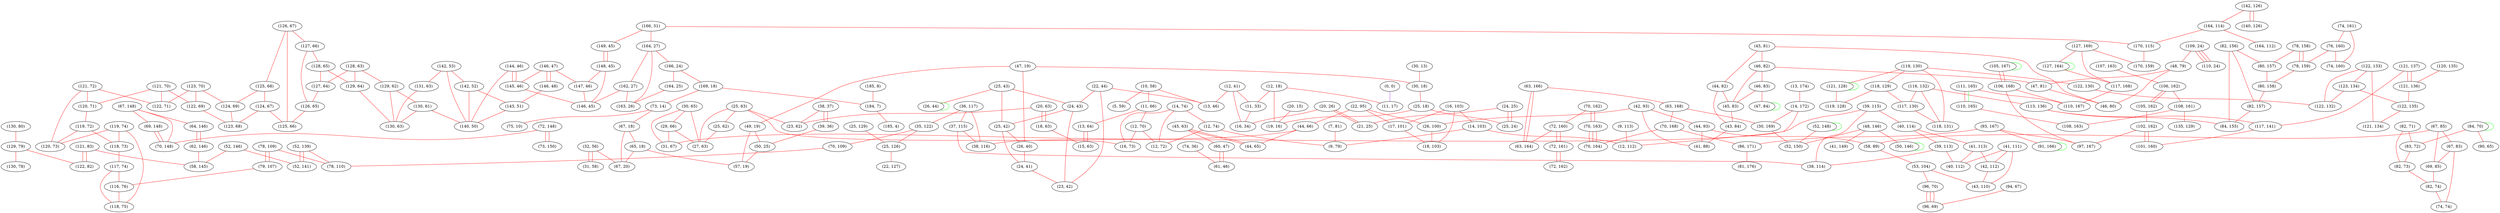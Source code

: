 graph "" {
"(130, 80)";
"(30, 65)";
"(14, 74)";
"(142, 53)";
"(127, 169)";
"(22, 44)";
"(166, 31)";
"(119, 130)";
"(67, 85)";
"(127, 164)";
"(164, 27)";
"(116, 132)";
"(118, 129)";
"(38, 37)";
"(39, 36)";
"(25, 43)";
"(39, 115)";
"(126, 67)";
"(142, 126)";
"(107, 163)";
"(125, 68)";
"(13, 174)";
"(70, 162)";
"(166, 24)";
"(74, 161)";
"(7, 81)";
"(47, 19)";
"(185, 8)";
"(16, 103)";
"(40, 114)";
"(106, 162)";
"(63, 166)";
"(108, 161)";
"(78, 158)";
"(121, 70)";
"(169, 18)";
"(52, 139)";
"(84, 70)";
"(142, 52)";
"(52, 146)";
"(42, 93)";
"(22, 95)";
"(48, 146)";
"(52, 141)";
"(17, 101)";
"(113, 136)";
"(63, 168)";
"(119, 74)";
"(25, 63)";
"(146, 47)";
"(20, 63)";
"(72, 160)";
"(117, 130)";
"(124, 67)";
"(82, 71)";
"(45, 81)";
"(164, 25)";
"(41, 113)";
"(39, 113)";
"(36, 117)";
"(12, 74)";
"(44, 66)";
"(73, 14)";
"(70, 168)";
"(184, 7)";
"(94, 67)";
"(67, 148)";
"(46, 82)";
"(14, 103)";
"(64, 146)";
"(146, 48)";
"(121, 128)";
"(0, 0)";
"(29, 66)";
"(9, 113)";
"(127, 66)";
"(31, 67)";
"(72, 148)";
"(26, 44)";
"(128, 65)";
"(20, 26)";
"(111, 165)";
"(74, 36)";
"(52, 148)";
"(123, 70)";
"(135, 129)";
"(44, 82)";
"(67, 18)";
"(30, 13)";
"(10, 58)";
"(44, 93)";
"(24, 43)";
"(62, 146)";
"(12, 41)";
"(149, 45)";
"(25, 42)";
"(76, 160)";
"(11, 66)";
"(121, 83)";
"(70, 163)";
"(14, 172)";
"(122, 133)";
"(119, 128)";
"(67, 83)";
"(128, 63)";
"(5, 59)";
"(35, 122)";
"(162, 27)";
"(121, 137)";
"(148, 45)";
"(75, 10)";
"(49, 19)";
"(78, 159)";
"(110, 165)";
"(12, 18)";
"(41, 111)";
"(124, 69)";
"(12, 70)";
"(117, 168)";
"(121, 72)";
"(24, 25)";
"(105, 162)";
"(93, 167)";
"(26, 100)";
"(144, 46)";
"(20, 15)";
"(45, 63)";
"(58, 89)";
"(105, 167)";
"(83, 72)";
"(78, 109)";
"(25, 62)";
"(58, 145)";
"(69, 148)";
"(63, 164)";
"(164, 114)";
"(37, 115)";
"(18, 103)";
"(26, 40)";
"(82, 156)";
"(50, 146)";
"(18, 63)";
"(30, 18)";
"(118, 131)";
"(120, 71)";
"(109, 24)";
"(46, 83)";
"(129, 62)";
"(119, 72)";
"(118, 73)";
"(60, 47)";
"(82, 73)";
"(45, 83)";
"(61, 46)";
"(27, 63)";
"(70, 109)";
"(12, 72)";
"(23, 62)";
"(38, 114)";
"(70, 164)";
"(25, 18)";
"(170, 115)";
"(73, 150)";
"(130, 61)";
"(147, 46)";
"(129, 79)";
"(120, 135)";
"(11, 33)";
"(43, 84)";
"(69, 85)";
"(122, 71)";
"(70, 148)";
"(127, 64)";
"(82, 74)";
"(170, 159)";
"(106, 168)";
"(126, 65)";
"(90, 65)";
"(79, 107)";
"(19, 16)";
"(25, 24)";
"(32, 56)";
"(80, 157)";
"(122, 69)";
"(53, 104)";
"(122, 130)";
"(123, 68)";
"(123, 134)";
"(121, 136)";
"(74, 74)";
"(117, 141)";
"(108, 163)";
"(25, 129)";
"(24, 41)";
"(80, 158)";
"(50, 25)";
"(13, 46)";
"(110, 167)";
"(30, 169)";
"(131, 63)";
"(16, 34)";
"(96, 70)";
"(102, 162)";
"(117, 74)";
"(48, 79)";
"(78, 110)";
"(122, 135)";
"(74, 160)";
"(41, 88)";
"(130, 78)";
"(145, 46)";
"(129, 64)";
"(72, 161)";
"(9, 79)";
"(146, 45)";
"(72, 162)";
"(38, 116)";
"(130, 63)";
"(42, 112)";
"(110, 24)";
"(91, 166)";
"(65, 18)";
"(16, 73)";
"(82, 157)";
"(101, 160)";
"(86, 171)";
"(96, 69)";
"(81, 176)";
"(40, 112)";
"(13, 64)";
"(47, 81)";
"(120, 73)";
"(116, 76)";
"(25, 126)";
"(46, 80)";
"(185, 4)";
"(97, 167)";
"(41, 149)";
"(57, 19)";
"(121, 134)";
"(164, 112)";
"(43, 110)";
"(143, 51)";
"(122, 132)";
"(21, 25)";
"(11, 17)";
"(44, 65)";
"(52, 150)";
"(23, 42)";
"(47, 84)";
"(67, 20)";
"(15, 63)";
"(31, 58)";
"(140, 50)";
"(125, 66)";
"(84, 155)";
"(12, 112)";
"(118, 75)";
"(163, 26)";
"(122, 82)";
"(22, 127)";
"(140, 126)";
"(130, 80)" -- "(129, 79)"  [color=red, key=0, weight=1];
"(30, 65)" -- "(27, 63)"  [color=red, key=0, weight=1];
"(30, 65)" -- "(29, 66)"  [color=red, key=0, weight=1];
"(30, 65)" -- "(31, 67)"  [color=red, key=0, weight=1];
"(14, 74)" -- "(16, 73)"  [color=red, key=0, weight=1];
"(14, 74)" -- "(12, 74)"  [color=red, key=0, weight=1];
"(14, 74)" -- "(12, 72)"  [color=red, key=0, weight=1];
"(142, 53)" -- "(140, 50)"  [color=red, key=0, weight=1];
"(142, 53)" -- "(142, 52)"  [color=red, key=0, weight=1];
"(142, 53)" -- "(131, 63)"  [color=red, key=0, weight=1];
"(127, 169)" -- "(170, 159)"  [color=red, key=0, weight=1];
"(127, 169)" -- "(127, 164)"  [color=red, key=0, weight=1];
"(127, 169)" -- "(117, 168)"  [color=red, key=0, weight=1];
"(22, 44)" -- "(13, 46)"  [color=red, key=0, weight=1];
"(22, 44)" -- "(24, 43)"  [color=red, key=0, weight=1];
"(22, 44)" -- "(23, 42)"  [color=red, key=0, weight=1];
"(166, 31)" -- "(170, 115)"  [color=red, key=0, weight=1];
"(166, 31)" -- "(149, 45)"  [color=red, key=0, weight=1];
"(166, 31)" -- "(164, 27)"  [color=red, key=0, weight=1];
"(119, 130)" -- "(118, 131)"  [color=red, key=0, weight=1];
"(119, 130)" -- "(121, 128)"  [color=red, key=0, weight=1];
"(119, 130)" -- "(118, 129)"  [color=red, key=0, weight=1];
"(119, 130)" -- "(122, 130)"  [color=red, key=0, weight=1];
"(67, 85)" -- "(69, 85)"  [color=red, key=0, weight=1];
"(67, 85)" -- "(58, 89)"  [color=red, key=0, weight=1];
"(67, 85)" -- "(67, 83)"  [color=red, key=0, weight=1];
"(127, 164)" -- "(127, 164)"  [color=green, key=0, weight=2];
"(127, 164)" -- "(117, 168)"  [color=red, key=0, weight=1];
"(164, 27)" -- "(163, 26)"  [color=red, key=0, weight=1];
"(164, 27)" -- "(162, 27)"  [color=red, key=0, weight=1];
"(164, 27)" -- "(166, 24)"  [color=red, key=0, weight=1];
"(116, 132)" -- "(118, 131)"  [color=red, key=0, weight=1];
"(116, 132)" -- "(113, 136)"  [color=red, key=0, weight=1];
"(116, 132)" -- "(117, 130)"  [color=red, key=0, weight=1];
"(118, 129)" -- "(119, 128)"  [color=red, key=0, weight=1];
"(118, 129)" -- "(117, 130)"  [color=red, key=0, weight=1];
"(38, 37)" -- "(39, 36)"  [color=red, key=0, weight=1];
"(38, 37)" -- "(39, 36)"  [color=red, key=1, weight=1];
"(38, 37)" -- "(23, 62)"  [color=red, key=0, weight=1];
"(39, 36)" -- "(50, 25)"  [color=red, key=0, weight=1];
"(25, 43)" -- "(25, 42)"  [color=red, key=0, weight=1];
"(25, 43)" -- "(24, 43)"  [color=red, key=0, weight=1];
"(25, 43)" -- "(26, 44)"  [color=red, key=0, weight=1];
"(39, 115)" -- "(38, 116)"  [color=red, key=0, weight=1];
"(39, 115)" -- "(38, 114)"  [color=red, key=0, weight=1];
"(39, 115)" -- "(40, 114)"  [color=red, key=0, weight=1];
"(126, 67)" -- "(125, 68)"  [color=red, key=0, weight=1];
"(126, 67)" -- "(125, 66)"  [color=red, key=0, weight=1];
"(126, 67)" -- "(127, 66)"  [color=red, key=0, weight=1];
"(142, 126)" -- "(164, 114)"  [color=red, key=0, weight=1];
"(142, 126)" -- "(140, 126)"  [color=red, key=0, weight=1];
"(142, 126)" -- "(140, 126)"  [color=red, key=1, weight=1];
"(107, 163)" -- "(106, 162)"  [color=red, key=0, weight=1];
"(125, 68)" -- "(124, 69)"  [color=red, key=0, weight=1];
"(125, 68)" -- "(124, 67)"  [color=red, key=0, weight=1];
"(13, 174)" -- "(14, 172)"  [color=red, key=0, weight=1];
"(70, 162)" -- "(70, 163)"  [color=red, key=0, weight=1];
"(70, 162)" -- "(70, 163)"  [color=red, key=1, weight=1];
"(70, 162)" -- "(72, 160)"  [color=red, key=0, weight=1];
"(166, 24)" -- "(169, 18)"  [color=red, key=0, weight=1];
"(166, 24)" -- "(164, 25)"  [color=red, key=0, weight=1];
"(74, 161)" -- "(74, 160)"  [color=red, key=0, weight=1];
"(74, 161)" -- "(76, 160)"  [color=red, key=0, weight=1];
"(7, 81)" -- "(9, 79)"  [color=red, key=0, weight=1];
"(47, 19)" -- "(30, 18)"  [color=red, key=0, weight=1];
"(47, 19)" -- "(26, 40)"  [color=red, key=0, weight=1];
"(47, 19)" -- "(49, 19)"  [color=red, key=0, weight=1];
"(185, 8)" -- "(184, 7)"  [color=red, key=0, weight=1];
"(16, 103)" -- "(18, 103)"  [color=red, key=0, weight=1];
"(16, 103)" -- "(17, 101)"  [color=red, key=0, weight=1];
"(16, 103)" -- "(14, 103)"  [color=red, key=0, weight=1];
"(40, 114)" -- "(41, 113)"  [color=red, key=0, weight=1];
"(40, 114)" -- "(39, 113)"  [color=red, key=0, weight=1];
"(106, 162)" -- "(105, 162)"  [color=red, key=0, weight=1];
"(106, 162)" -- "(105, 162)"  [color=red, key=1, weight=1];
"(106, 162)" -- "(108, 161)"  [color=red, key=0, weight=1];
"(63, 166)" -- "(63, 164)"  [color=red, key=0, weight=1];
"(63, 166)" -- "(63, 164)"  [color=red, key=1, weight=1];
"(63, 166)" -- "(63, 168)"  [color=red, key=0, weight=1];
"(108, 161)" -- "(135, 129)"  [color=red, key=0, weight=1];
"(108, 161)" -- "(108, 163)"  [color=red, key=0, weight=1];
"(78, 158)" -- "(78, 159)"  [color=red, key=0, weight=1];
"(78, 158)" -- "(78, 159)"  [color=red, key=1, weight=1];
"(78, 158)" -- "(80, 157)"  [color=red, key=0, weight=1];
"(121, 70)" -- "(122, 71)"  [color=red, key=0, weight=1];
"(121, 70)" -- "(122, 69)"  [color=red, key=0, weight=1];
"(121, 70)" -- "(120, 71)"  [color=red, key=0, weight=1];
"(169, 18)" -- "(73, 14)"  [color=red, key=0, weight=1];
"(169, 18)" -- "(184, 7)"  [color=red, key=0, weight=1];
"(52, 139)" -- "(52, 141)"  [color=red, key=0, weight=1];
"(52, 139)" -- "(52, 141)"  [color=red, key=1, weight=1];
"(52, 139)" -- "(78, 110)"  [color=red, key=0, weight=1];
"(84, 70)" -- "(83, 72)"  [color=red, key=0, weight=1];
"(84, 70)" -- "(84, 70)"  [color=green, key=0, weight=2];
"(84, 70)" -- "(90, 65)"  [color=red, key=0, weight=1];
"(142, 52)" -- "(140, 50)"  [color=red, key=0, weight=1];
"(142, 52)" -- "(143, 51)"  [color=red, key=0, weight=1];
"(52, 146)" -- "(52, 141)"  [color=red, key=0, weight=1];
"(52, 146)" -- "(58, 145)"  [color=red, key=0, weight=1];
"(42, 93)" -- "(44, 93)"  [color=red, key=0, weight=1];
"(42, 93)" -- "(41, 88)"  [color=red, key=0, weight=1];
"(42, 93)" -- "(26, 100)"  [color=red, key=0, weight=1];
"(22, 95)" -- "(17, 101)"  [color=red, key=0, weight=1];
"(22, 95)" -- "(26, 100)"  [color=red, key=0, weight=1];
"(22, 95)" -- "(44, 66)"  [color=red, key=0, weight=1];
"(48, 146)" -- "(41, 149)"  [color=red, key=0, weight=1];
"(48, 146)" -- "(52, 150)"  [color=red, key=0, weight=1];
"(48, 146)" -- "(50, 146)"  [color=red, key=0, weight=1];
"(17, 101)" -- "(18, 103)"  [color=red, key=0, weight=1];
"(113, 136)" -- "(117, 141)"  [color=red, key=0, weight=1];
"(113, 136)" -- "(84, 155)"  [color=red, key=0, weight=1];
"(63, 168)" -- "(30, 169)"  [color=red, key=0, weight=1];
"(63, 168)" -- "(70, 168)"  [color=red, key=0, weight=1];
"(119, 74)" -- "(118, 75)"  [color=red, key=0, weight=1];
"(119, 74)" -- "(120, 73)"  [color=red, key=0, weight=1];
"(119, 74)" -- "(118, 73)"  [color=red, key=0, weight=1];
"(25, 63)" -- "(16, 73)"  [color=red, key=0, weight=1];
"(25, 63)" -- "(27, 63)"  [color=red, key=0, weight=1];
"(25, 63)" -- "(23, 62)"  [color=red, key=0, weight=1];
"(25, 63)" -- "(25, 62)"  [color=red, key=0, weight=1];
"(146, 47)" -- "(146, 48)"  [color=red, key=0, weight=1];
"(146, 47)" -- "(146, 48)"  [color=red, key=1, weight=1];
"(146, 47)" -- "(145, 46)"  [color=red, key=0, weight=1];
"(146, 47)" -- "(147, 46)"  [color=red, key=0, weight=1];
"(20, 63)" -- "(18, 63)"  [color=red, key=0, weight=1];
"(20, 63)" -- "(18, 63)"  [color=red, key=1, weight=1];
"(20, 63)" -- "(23, 62)"  [color=red, key=0, weight=1];
"(72, 160)" -- "(63, 164)"  [color=red, key=0, weight=1];
"(72, 160)" -- "(72, 161)"  [color=red, key=0, weight=1];
"(72, 160)" -- "(72, 161)"  [color=red, key=1, weight=1];
"(117, 130)" -- "(118, 131)"  [color=red, key=0, weight=1];
"(124, 67)" -- "(123, 68)"  [color=red, key=0, weight=1];
"(124, 67)" -- "(125, 66)"  [color=red, key=0, weight=1];
"(82, 71)" -- "(83, 72)"  [color=red, key=0, weight=1];
"(82, 71)" -- "(82, 73)"  [color=red, key=0, weight=1];
"(45, 81)" -- "(44, 82)"  [color=red, key=0, weight=1];
"(45, 81)" -- "(46, 82)"  [color=red, key=0, weight=1];
"(45, 81)" -- "(46, 80)"  [color=red, key=0, weight=1];
"(164, 25)" -- "(163, 26)"  [color=red, key=0, weight=1];
"(41, 113)" -- "(42, 112)"  [color=red, key=0, weight=1];
"(41, 113)" -- "(40, 112)"  [color=red, key=0, weight=1];
"(39, 113)" -- "(38, 114)"  [color=red, key=0, weight=1];
"(39, 113)" -- "(40, 112)"  [color=red, key=0, weight=1];
"(36, 117)" -- "(38, 116)"  [color=red, key=0, weight=1];
"(36, 117)" -- "(35, 122)"  [color=red, key=0, weight=1];
"(36, 117)" -- "(37, 115)"  [color=red, key=0, weight=1];
"(12, 74)" -- "(9, 79)"  [color=red, key=0, weight=1];
"(12, 74)" -- "(12, 72)"  [color=red, key=0, weight=1];
"(44, 66)" -- "(31, 67)"  [color=red, key=0, weight=1];
"(44, 66)" -- "(44, 65)"  [color=red, key=0, weight=1];
"(73, 14)" -- "(67, 18)"  [color=red, key=0, weight=1];
"(73, 14)" -- "(75, 10)"  [color=red, key=0, weight=1];
"(70, 168)" -- "(86, 171)"  [color=red, key=0, weight=1];
"(70, 168)" -- "(70, 164)"  [color=red, key=0, weight=1];
"(184, 7)" -- "(185, 4)"  [color=red, key=0, weight=1];
"(94, 67)" -- "(96, 69)"  [color=red, key=0, weight=1];
"(67, 148)" -- "(70, 148)"  [color=red, key=0, weight=1];
"(67, 148)" -- "(69, 148)"  [color=red, key=0, weight=1];
"(67, 148)" -- "(64, 146)"  [color=red, key=0, weight=1];
"(46, 82)" -- "(46, 83)"  [color=red, key=0, weight=1];
"(46, 82)" -- "(47, 81)"  [color=red, key=0, weight=1];
"(46, 82)" -- "(45, 83)"  [color=red, key=0, weight=1];
"(14, 103)" -- "(12, 112)"  [color=red, key=0, weight=1];
"(14, 103)" -- "(9, 79)"  [color=red, key=0, weight=1];
"(64, 146)" -- "(62, 146)"  [color=red, key=0, weight=1];
"(64, 146)" -- "(62, 146)"  [color=red, key=1, weight=1];
"(146, 48)" -- "(143, 51)"  [color=red, key=0, weight=1];
"(121, 128)" -- "(121, 128)"  [color=green, key=0, weight=2];
"(121, 128)" -- "(119, 128)"  [color=red, key=0, weight=1];
"(0, 0)" -- "(11, 17)"  [color=purple, key=0, weight=4];
"(29, 66)" -- "(27, 63)"  [color=red, key=0, weight=1];
"(29, 66)" -- "(31, 67)"  [color=red, key=0, weight=1];
"(9, 113)" -- "(12, 112)"  [color=red, key=0, weight=1];
"(127, 66)" -- "(128, 65)"  [color=red, key=0, weight=1];
"(127, 66)" -- "(126, 65)"  [color=red, key=0, weight=1];
"(72, 148)" -- "(70, 148)"  [color=red, key=0, weight=1];
"(72, 148)" -- "(73, 150)"  [color=red, key=0, weight=1];
"(72, 148)" -- "(73, 150)"  [color=red, key=1, weight=1];
"(26, 44)" -- "(26, 44)"  [color=green, key=0, weight=2];
"(128, 65)" -- "(129, 64)"  [color=red, key=0, weight=1];
"(128, 65)" -- "(127, 64)"  [color=red, key=0, weight=1];
"(20, 26)" -- "(21, 25)"  [color=red, key=0, weight=1];
"(20, 26)" -- "(21, 25)"  [color=red, key=1, weight=1];
"(20, 26)" -- "(16, 34)"  [color=red, key=0, weight=1];
"(111, 165)" -- "(110, 167)"  [color=red, key=0, weight=1];
"(111, 165)" -- "(110, 165)"  [color=red, key=0, weight=1];
"(111, 165)" -- "(110, 165)"  [color=green, key=1, weight=2];
"(74, 36)" -- "(61, 46)"  [color=red, key=0, weight=1];
"(52, 148)" -- "(52, 148)"  [color=green, key=0, weight=2];
"(52, 148)" -- "(52, 150)"  [color=red, key=0, weight=1];
"(123, 70)" -- "(124, 69)"  [color=red, key=0, weight=1];
"(123, 70)" -- "(122, 71)"  [color=red, key=0, weight=1];
"(123, 70)" -- "(122, 69)"  [color=red, key=0, weight=1];
"(44, 82)" -- "(43, 84)"  [color=red, key=0, weight=1];
"(44, 82)" -- "(45, 83)"  [color=red, key=0, weight=1];
"(67, 18)" -- "(65, 18)"  [color=red, key=0, weight=1];
"(67, 18)" -- "(67, 20)"  [color=red, key=0, weight=1];
"(30, 13)" -- "(30, 18)"  [color=red, key=0, weight=1];
"(10, 58)" -- "(13, 46)"  [color=red, key=0, weight=1];
"(10, 58)" -- "(11, 66)"  [color=red, key=0, weight=1];
"(10, 58)" -- "(5, 59)"  [color=red, key=0, weight=1];
"(44, 93)" -- "(41, 88)"  [color=red, key=0, weight=1];
"(44, 93)" -- "(58, 89)"  [color=red, key=0, weight=1];
"(24, 43)" -- "(25, 42)"  [color=red, key=0, weight=1];
"(24, 43)" -- "(23, 42)"  [color=red, key=0, weight=1];
"(62, 146)" -- "(58, 145)"  [color=red, key=0, weight=1];
"(12, 41)" -- "(13, 46)"  [color=red, key=0, weight=1];
"(12, 41)" -- "(11, 33)"  [color=red, key=0, weight=1];
"(12, 41)" -- "(16, 34)"  [color=red, key=0, weight=1];
"(149, 45)" -- "(148, 45)"  [color=red, key=0, weight=1];
"(149, 45)" -- "(148, 45)"  [color=red, key=1, weight=1];
"(25, 42)" -- "(24, 41)"  [color=red, key=0, weight=1];
"(25, 42)" -- "(26, 40)"  [color=red, key=0, weight=1];
"(76, 160)" -- "(74, 160)"  [color=red, key=0, weight=1];
"(76, 160)" -- "(78, 159)"  [color=red, key=0, weight=1];
"(11, 66)" -- "(12, 70)"  [color=red, key=0, weight=1];
"(11, 66)" -- "(13, 64)"  [color=red, key=0, weight=1];
"(121, 83)" -- "(58, 145)"  [color=red, key=0, weight=1];
"(121, 83)" -- "(122, 82)"  [color=red, key=0, weight=1];
"(121, 83)" -- "(122, 82)"  [color=red, key=1, weight=1];
"(70, 163)" -- "(70, 164)"  [color=red, key=0, weight=1];
"(70, 163)" -- "(70, 164)"  [color=red, key=1, weight=1];
"(70, 163)" -- "(70, 164)"  [color=red, key=2, weight=1];
"(14, 172)" -- "(30, 169)"  [color=red, key=0, weight=1];
"(14, 172)" -- "(12, 112)"  [color=red, key=0, weight=1];
"(122, 133)" -- "(121, 134)"  [color=red, key=0, weight=1];
"(122, 133)" -- "(122, 132)"  [color=red, key=0, weight=1];
"(122, 133)" -- "(123, 134)"  [color=red, key=0, weight=1];
"(67, 83)" -- "(74, 74)"  [color=red, key=0, weight=1];
"(67, 83)" -- "(69, 85)"  [color=red, key=0, weight=1];
"(128, 63)" -- "(127, 64)"  [color=red, key=0, weight=1];
"(128, 63)" -- "(129, 64)"  [color=red, key=0, weight=1];
"(128, 63)" -- "(129, 62)"  [color=red, key=0, weight=1];
"(35, 122)" -- "(25, 126)"  [color=red, key=0, weight=1];
"(35, 122)" -- "(70, 109)"  [color=red, key=0, weight=1];
"(162, 27)" -- "(163, 26)"  [color=red, key=0, weight=1];
"(162, 27)" -- "(146, 45)"  [color=red, key=0, weight=1];
"(121, 137)" -- "(121, 136)"  [color=red, key=0, weight=1];
"(121, 137)" -- "(121, 136)"  [color=red, key=1, weight=1];
"(121, 137)" -- "(117, 141)"  [color=red, key=0, weight=1];
"(148, 45)" -- "(146, 45)"  [color=red, key=0, weight=1];
"(148, 45)" -- "(147, 46)"  [color=red, key=0, weight=1];
"(49, 19)" -- "(57, 19)"  [color=red, key=0, weight=1];
"(49, 19)" -- "(50, 25)"  [color=red, key=0, weight=1];
"(78, 159)" -- "(80, 158)"  [color=red, key=0, weight=1];
"(110, 165)" -- "(108, 163)"  [color=red, key=0, weight=1];
"(12, 18)" -- "(19, 16)"  [color=red, key=0, weight=1];
"(12, 18)" -- "(11, 33)"  [color=red, key=0, weight=1];
"(12, 18)" -- "(11, 17)"  [color=red, key=0, weight=1];
"(41, 111)" -- "(42, 112)"  [color=red, key=0, weight=1];
"(41, 111)" -- "(40, 112)"  [color=red, key=0, weight=1];
"(41, 111)" -- "(43, 110)"  [color=red, key=0, weight=1];
"(124, 69)" -- "(123, 68)"  [color=red, key=0, weight=1];
"(12, 70)" -- "(16, 73)"  [color=red, key=0, weight=1];
"(12, 70)" -- "(12, 72)"  [color=red, key=0, weight=1];
"(117, 168)" -- "(110, 167)"  [color=red, key=0, weight=1];
"(121, 72)" -- "(120, 73)"  [color=red, key=0, weight=1];
"(121, 72)" -- "(122, 71)"  [color=red, key=0, weight=1];
"(121, 72)" -- "(120, 71)"  [color=red, key=0, weight=1];
"(24, 25)" -- "(21, 25)"  [color=red, key=0, weight=1];
"(24, 25)" -- "(25, 24)"  [color=red, key=0, weight=1];
"(24, 25)" -- "(25, 24)"  [color=red, key=1, weight=1];
"(105, 162)" -- "(102, 162)"  [color=red, key=0, weight=1];
"(93, 167)" -- "(86, 171)"  [color=red, key=0, weight=1];
"(93, 167)" -- "(91, 166)"  [color=red, key=0, weight=1];
"(93, 167)" -- "(97, 167)"  [color=red, key=0, weight=1];
"(26, 100)" -- "(18, 103)"  [color=red, key=0, weight=1];
"(144, 46)" -- "(140, 50)"  [color=red, key=0, weight=1];
"(144, 46)" -- "(145, 46)"  [color=red, key=0, weight=1];
"(144, 46)" -- "(145, 46)"  [color=red, key=1, weight=1];
"(20, 15)" -- "(19, 16)"  [color=red, key=0, weight=1];
"(45, 63)" -- "(60, 47)"  [color=red, key=0, weight=1];
"(45, 63)" -- "(44, 65)"  [color=red, key=0, weight=1];
"(45, 63)" -- "(44, 65)"  [color=red, key=1, weight=1];
"(58, 89)" -- "(53, 104)"  [color=red, key=0, weight=1];
"(105, 167)" -- "(106, 168)"  [color=red, key=0, weight=1];
"(105, 167)" -- "(106, 168)"  [color=red, key=1, weight=1];
"(105, 167)" -- "(105, 167)"  [color=green, key=0, weight=2];
"(83, 72)" -- "(82, 73)"  [color=red, key=0, weight=1];
"(78, 109)" -- "(79, 107)"  [color=red, key=0, weight=1];
"(78, 109)" -- "(79, 107)"  [color=red, key=1, weight=1];
"(78, 109)" -- "(78, 110)"  [color=red, key=0, weight=1];
"(25, 62)" -- "(27, 63)"  [color=red, key=0, weight=1];
"(69, 148)" -- "(70, 148)"  [color=red, key=0, weight=1];
"(69, 148)" -- "(70, 148)"  [color=red, key=1, weight=1];
"(164, 114)" -- "(164, 112)"  [color=red, key=0, weight=1];
"(164, 114)" -- "(170, 115)"  [color=red, key=0, weight=1];
"(37, 115)" -- "(38, 116)"  [color=red, key=0, weight=1];
"(37, 115)" -- "(38, 114)"  [color=red, key=0, weight=1];
"(26, 40)" -- "(24, 41)"  [color=red, key=0, weight=1];
"(82, 156)" -- "(82, 157)"  [color=red, key=0, weight=1];
"(82, 156)" -- "(80, 157)"  [color=red, key=0, weight=1];
"(82, 156)" -- "(84, 155)"  [color=red, key=0, weight=1];
"(50, 146)" -- "(50, 146)"  [color=green, key=0, weight=2];
"(18, 63)" -- "(15, 63)"  [color=red, key=0, weight=1];
"(30, 18)" -- "(25, 18)"  [color=red, key=0, weight=1];
"(120, 71)" -- "(119, 72)"  [color=red, key=0, weight=1];
"(109, 24)" -- "(110, 24)"  [color=red, key=0, weight=1];
"(109, 24)" -- "(110, 24)"  [color=red, key=1, weight=1];
"(109, 24)" -- "(110, 24)"  [color=red, key=2, weight=1];
"(109, 24)" -- "(48, 79)"  [color=red, key=0, weight=1];
"(46, 83)" -- "(47, 84)"  [color=red, key=0, weight=1];
"(46, 83)" -- "(45, 83)"  [color=red, key=0, weight=1];
"(129, 62)" -- "(130, 63)"  [color=red, key=0, weight=1];
"(129, 62)" -- "(130, 61)"  [color=red, key=0, weight=1];
"(119, 72)" -- "(120, 73)"  [color=red, key=0, weight=1];
"(119, 72)" -- "(118, 73)"  [color=red, key=0, weight=1];
"(118, 73)" -- "(117, 74)"  [color=red, key=0, weight=1];
"(60, 47)" -- "(61, 46)"  [color=red, key=0, weight=1];
"(60, 47)" -- "(61, 46)"  [color=red, key=1, weight=1];
"(82, 73)" -- "(82, 74)"  [color=red, key=0, weight=1];
"(45, 83)" -- "(43, 84)"  [color=red, key=0, weight=1];
"(70, 109)" -- "(78, 110)"  [color=red, key=0, weight=1];
"(25, 18)" -- "(19, 16)"  [color=red, key=0, weight=1];
"(25, 18)" -- "(25, 24)"  [color=red, key=0, weight=1];
"(170, 115)" -- "(170, 159)"  [color=red, key=0, weight=1];
"(130, 61)" -- "(130, 63)"  [color=red, key=0, weight=1];
"(130, 61)" -- "(140, 50)"  [color=red, key=0, weight=1];
"(147, 46)" -- "(146, 45)"  [color=red, key=0, weight=1];
"(129, 79)" -- "(130, 78)"  [color=red, key=0, weight=1];
"(129, 79)" -- "(122, 82)"  [color=red, key=0, weight=1];
"(120, 135)" -- "(121, 136)"  [color=red, key=0, weight=1];
"(11, 33)" -- "(16, 34)"  [color=red, key=0, weight=1];
"(43, 84)" -- "(41, 88)"  [color=red, key=0, weight=1];
"(69, 85)" -- "(82, 74)"  [color=red, key=0, weight=1];
"(127, 64)" -- "(126, 65)"  [color=red, key=0, weight=1];
"(82, 74)" -- "(74, 74)"  [color=red, key=0, weight=1];
"(106, 168)" -- "(110, 167)"  [color=red, key=0, weight=1];
"(106, 168)" -- "(97, 167)"  [color=red, key=0, weight=1];
"(126, 65)" -- "(125, 66)"  [color=red, key=0, weight=1];
"(79, 107)" -- "(116, 76)"  [color=red, key=0, weight=1];
"(32, 56)" -- "(67, 20)"  [color=red, key=0, weight=1];
"(32, 56)" -- "(31, 58)"  [color=red, key=0, weight=1];
"(32, 56)" -- "(31, 58)"  [color=red, key=1, weight=1];
"(80, 157)" -- "(80, 158)"  [color=red, key=0, weight=1];
"(122, 69)" -- "(123, 68)"  [color=red, key=0, weight=1];
"(53, 104)" -- "(96, 70)"  [color=red, key=0, weight=1];
"(53, 104)" -- "(43, 110)"  [color=red, key=0, weight=1];
"(122, 130)" -- "(122, 132)"  [color=red, key=0, weight=1];
"(123, 134)" -- "(122, 135)"  [color=red, key=0, weight=1];
"(123, 134)" -- "(122, 132)"  [color=red, key=0, weight=1];
"(121, 136)" -- "(122, 135)"  [color=red, key=0, weight=1];
"(117, 141)" -- "(101, 160)"  [color=red, key=0, weight=1];
"(25, 129)" -- "(25, 126)"  [color=red, key=0, weight=1];
"(24, 41)" -- "(23, 42)"  [color=red, key=0, weight=1];
"(80, 158)" -- "(82, 157)"  [color=red, key=0, weight=1];
"(50, 25)" -- "(57, 19)"  [color=red, key=0, weight=1];
"(30, 169)" -- "(52, 150)"  [color=red, key=0, weight=1];
"(131, 63)" -- "(130, 63)"  [color=red, key=0, weight=1];
"(96, 70)" -- "(96, 69)"  [color=red, key=0, weight=1];
"(96, 70)" -- "(96, 69)"  [color=red, key=1, weight=1];
"(96, 70)" -- "(96, 69)"  [color=red, key=2, weight=1];
"(102, 162)" -- "(101, 160)"  [color=red, key=0, weight=1];
"(102, 162)" -- "(101, 160)"  [color=red, key=1, weight=1];
"(102, 162)" -- "(97, 167)"  [color=red, key=0, weight=1];
"(117, 74)" -- "(118, 75)"  [color=red, key=0, weight=1];
"(117, 74)" -- "(116, 76)"  [color=red, key=0, weight=1];
"(48, 79)" -- "(46, 80)"  [color=red, key=0, weight=1];
"(48, 79)" -- "(47, 81)"  [color=red, key=0, weight=1];
"(122, 135)" -- "(121, 134)"  [color=red, key=0, weight=1];
"(145, 46)" -- "(146, 45)"  [color=red, key=0, weight=1];
"(129, 64)" -- "(130, 63)"  [color=red, key=0, weight=1];
"(72, 161)" -- "(72, 162)"  [color=red, key=0, weight=1];
"(72, 161)" -- "(72, 162)"  [color=red, key=1, weight=1];
"(42, 112)" -- "(43, 110)"  [color=red, key=0, weight=1];
"(91, 166)" -- "(91, 166)"  [color=green, key=0, weight=2];
"(65, 18)" -- "(57, 19)"  [color=red, key=0, weight=1];
"(65, 18)" -- "(67, 20)"  [color=red, key=0, weight=1];
"(82, 157)" -- "(84, 155)"  [color=red, key=0, weight=1];
"(86, 171)" -- "(81, 176)"  [color=red, key=0, weight=1];
"(13, 64)" -- "(15, 63)"  [color=red, key=0, weight=1];
"(13, 64)" -- "(15, 63)"  [color=red, key=1, weight=1];
"(47, 81)" -- "(46, 80)"  [color=red, key=0, weight=1];
"(116, 76)" -- "(118, 75)"  [color=red, key=0, weight=1];
"(25, 126)" -- "(22, 127)"  [color=red, key=0, weight=1];
"(143, 51)" -- "(140, 50)"  [color=red, key=0, weight=1];
"(47, 84)" -- "(47, 84)"  [color=green, key=0, weight=2];
}
